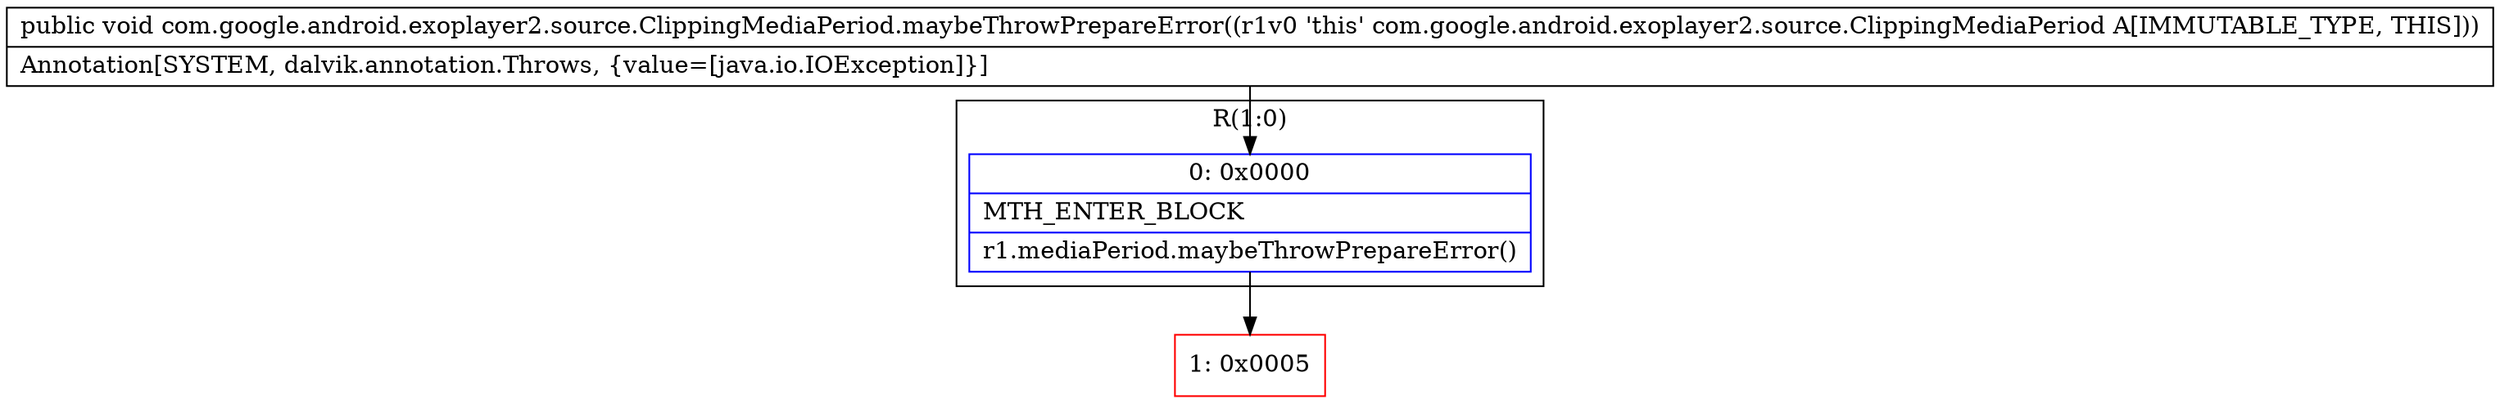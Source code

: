digraph "CFG forcom.google.android.exoplayer2.source.ClippingMediaPeriod.maybeThrowPrepareError()V" {
subgraph cluster_Region_1025477284 {
label = "R(1:0)";
node [shape=record,color=blue];
Node_0 [shape=record,label="{0\:\ 0x0000|MTH_ENTER_BLOCK\l|r1.mediaPeriod.maybeThrowPrepareError()\l}"];
}
Node_1 [shape=record,color=red,label="{1\:\ 0x0005}"];
MethodNode[shape=record,label="{public void com.google.android.exoplayer2.source.ClippingMediaPeriod.maybeThrowPrepareError((r1v0 'this' com.google.android.exoplayer2.source.ClippingMediaPeriod A[IMMUTABLE_TYPE, THIS]))  | Annotation[SYSTEM, dalvik.annotation.Throws, \{value=[java.io.IOException]\}]\l}"];
MethodNode -> Node_0;
Node_0 -> Node_1;
}

